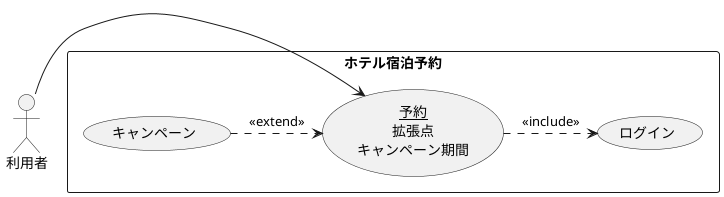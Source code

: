 @startuml ユースケース図
actor 利用者

 rectangle ホテル宿泊予約 {
usecase キャンペーン
usecase (<u>予約</u>\n拡張点\nキャンペーン期間) as input
usecase ログイン
}

利用者 -> input
キャンペーン .> input : <<extend>>
input .> ログイン : << include >>
@enduml